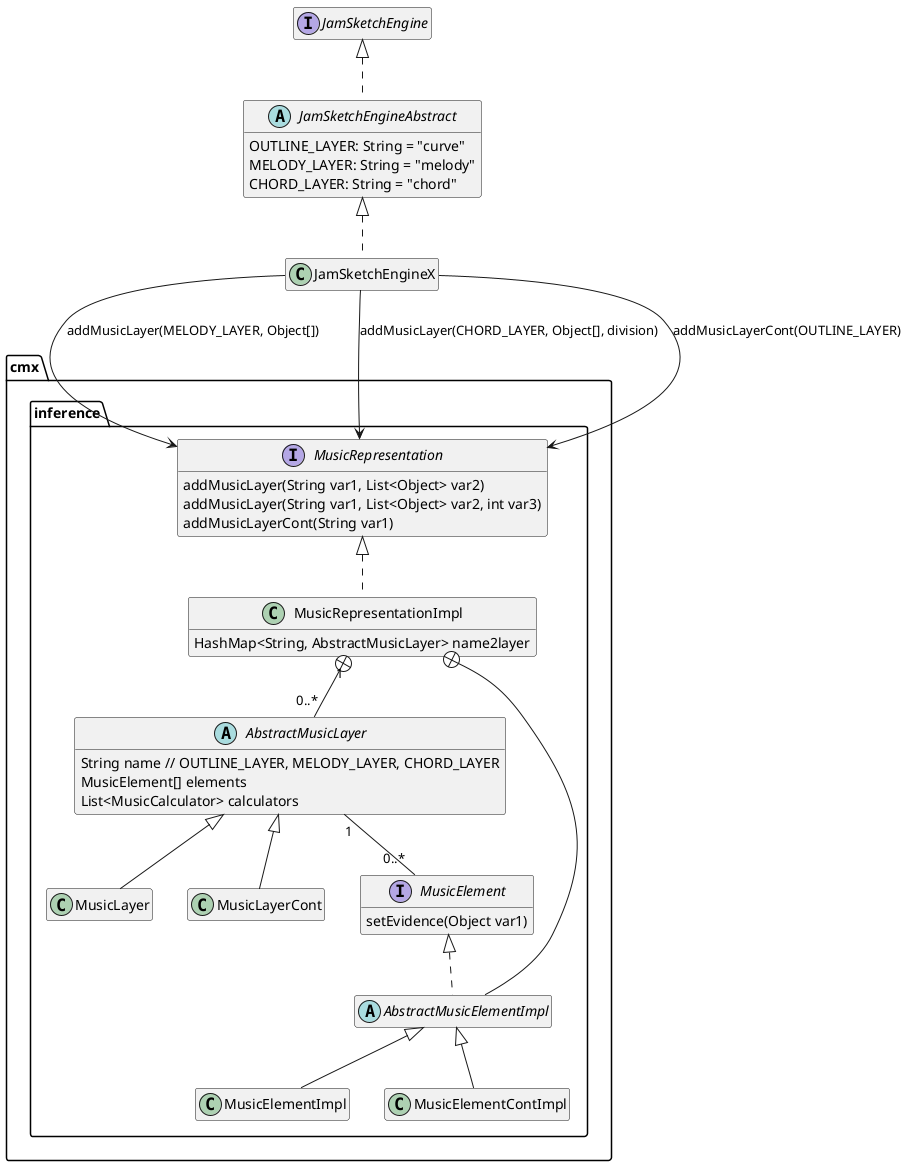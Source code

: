 @startuml
'https://plantuml.com/class-diagram
hide empty members

interface cmx.inference.MusicRepresentation {
    addMusicLayer(String var1, List<Object> var2)
    addMusicLayer(String var1, List<Object> var2, int var3)
    addMusicLayerCont(String var1)
}
class cmx.inference.MusicRepresentationImpl implements cmx.inference.MusicRepresentation {
    HashMap<String, AbstractMusicLayer> name2layer
}
abstract class cmx.inference.AbstractMusicLayer {
    String name // OUTLINE_LAYER, MELODY_LAYER, CHORD_LAYER
    MusicElement[] elements
    List<MusicCalculator> calculators
}
class cmx.inference.MusicLayer extends cmx.inference.AbstractMusicLayer
class cmx.inference.MusicLayerCont extends cmx.inference.AbstractMusicLayer
MusicRepresentationImpl "1" +-- "0..*" AbstractMusicLayer
'MusicRepresentationImpl "1" +-- "0..*" MusicLayer

interface cmx.inference.MusicElement {
    setEvidence(Object var1)
}
abstract class cmx.inference.AbstractMusicElementImpl implements cmx.inference.MusicElement
class cmx.inference.MusicElementImpl extends cmx.inference.AbstractMusicElementImpl
class cmx.inference.MusicElementContImpl extends cmx.inference.AbstractMusicElementImpl
MusicRepresentationImpl +-- AbstractMusicElementImpl
AbstractMusicLayer "1" -- "0..*" MusicElement

abstract class JamSketchEngineAbstract implements JamSketchEngine {
    OUTLINE_LAYER: String = "curve"
    MELODY_LAYER: String = "melody"
    CHORD_LAYER: String = "chord"
}

class JamSketchEngineX implements JamSketchEngineAbstract{}
JamSketchEngineX --> MusicRepresentation : addMusicLayer(MELODY_LAYER, Object[])
JamSketchEngineX --> MusicRepresentation : addMusicLayer(CHORD_LAYER, Object[], division)
JamSketchEngineX --> MusicRepresentation : addMusicLayerCont(OUTLINE_LAYER)

@enduml